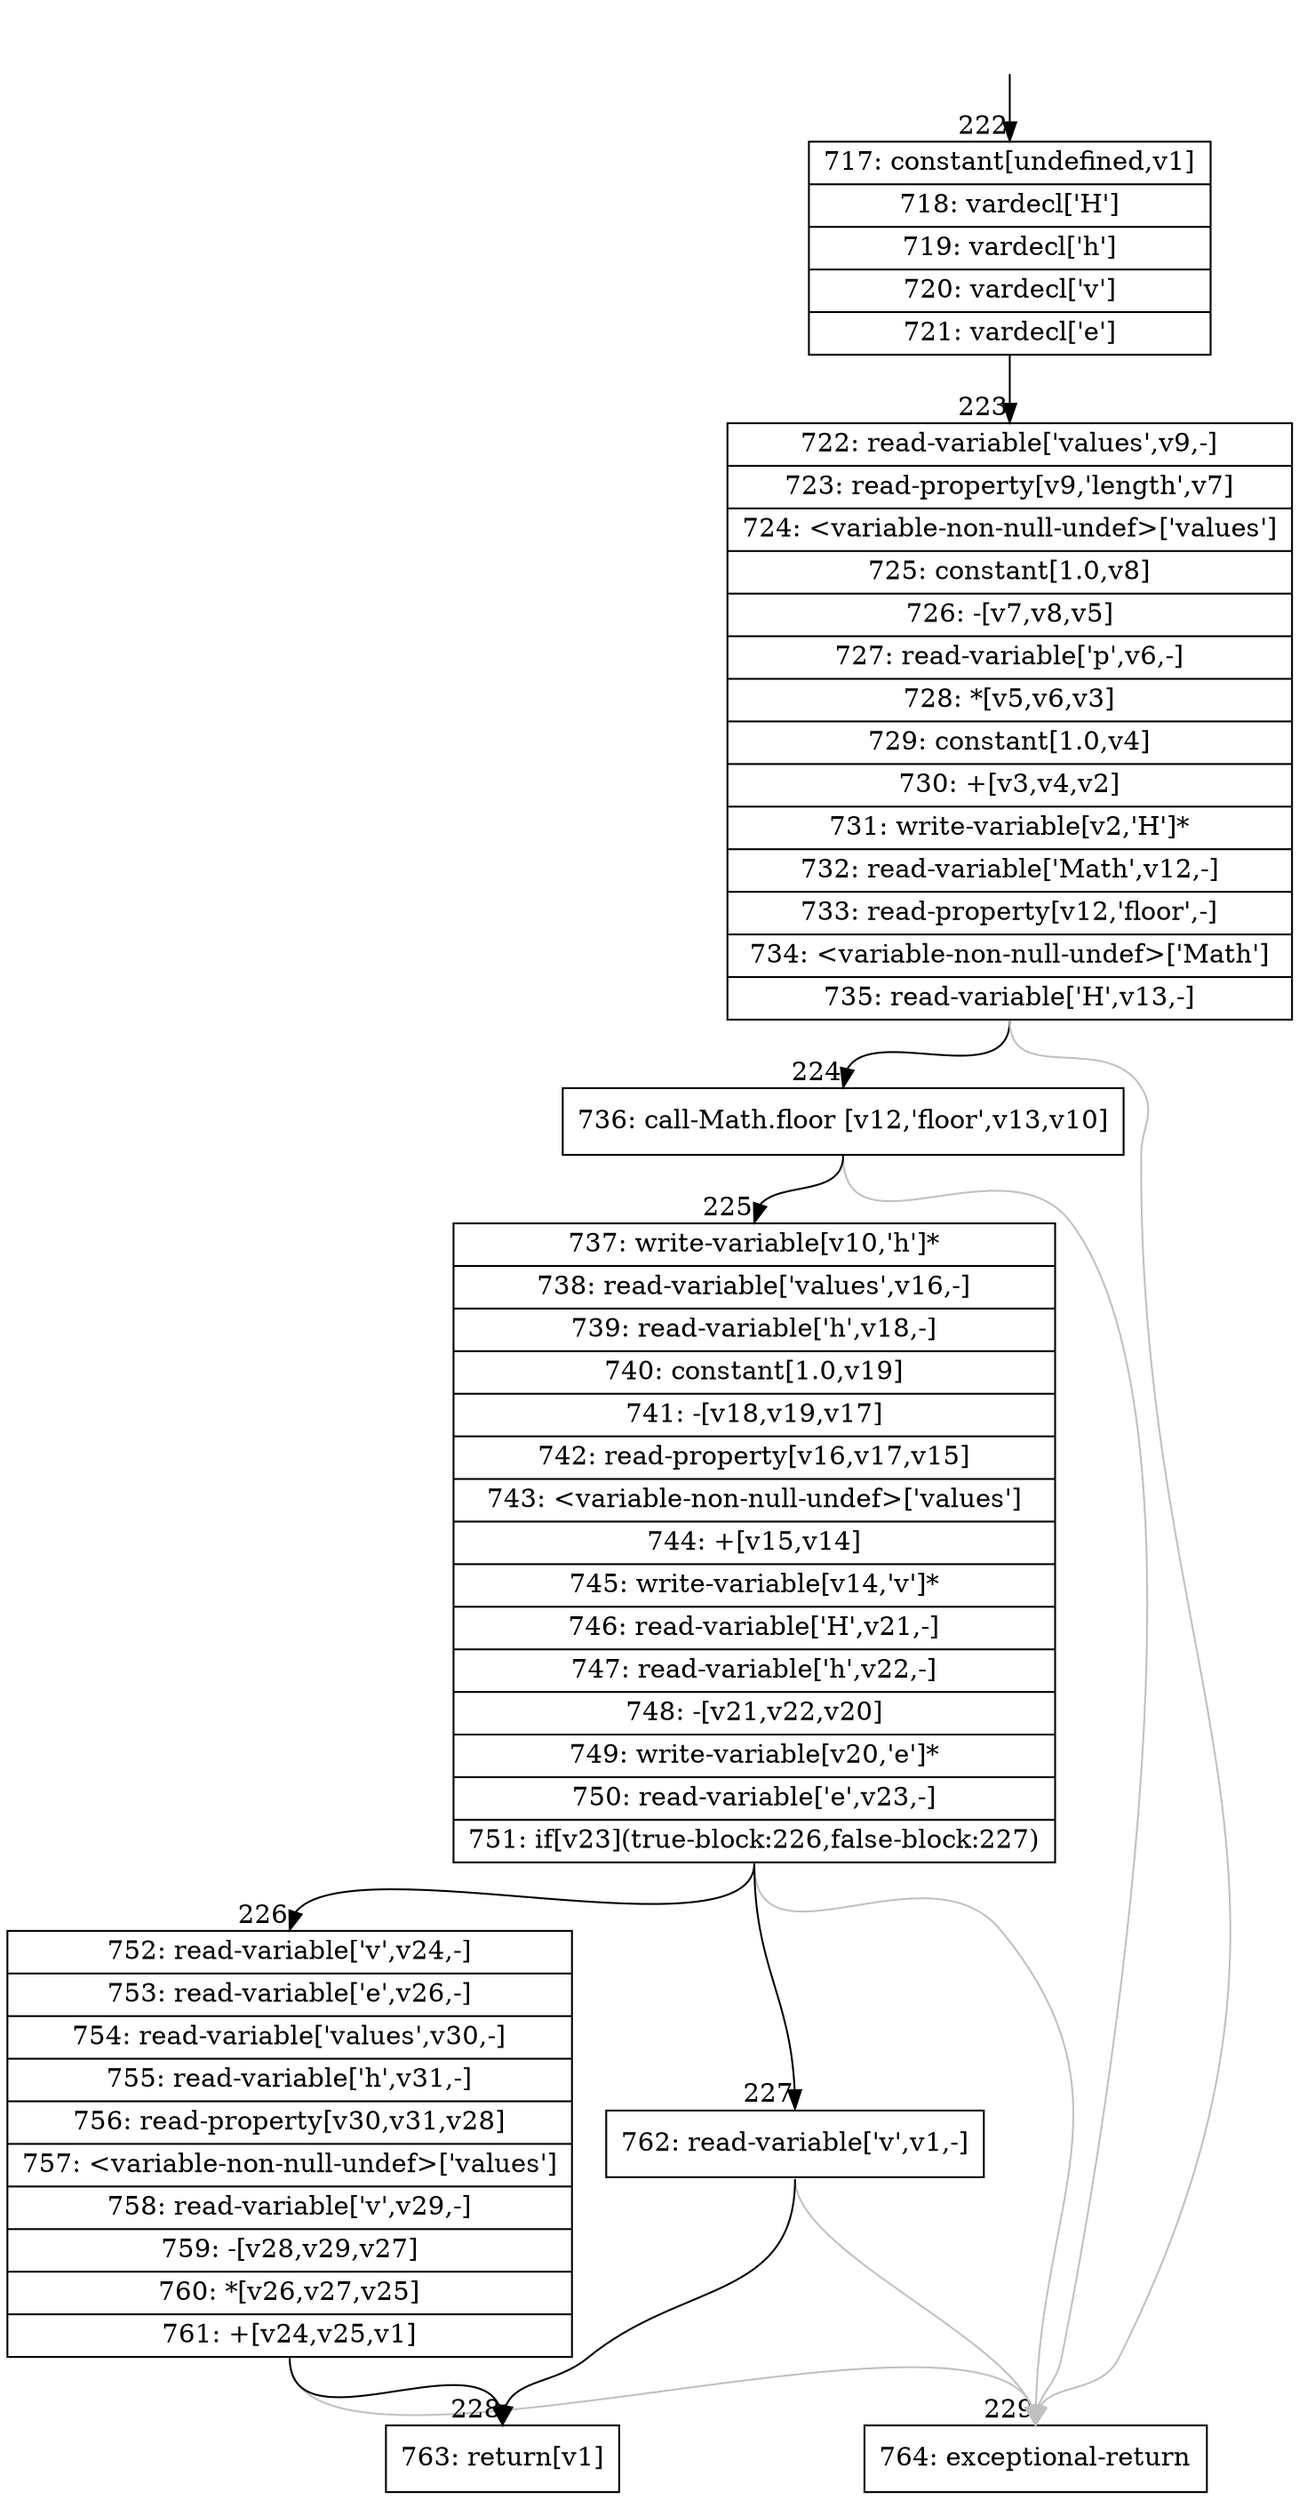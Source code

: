 digraph {
rankdir="TD"
BB_entry19[shape=none,label=""];
BB_entry19 -> BB222 [tailport=s, headport=n, headlabel="    222"]
BB222 [shape=record label="{717: constant[undefined,v1]|718: vardecl['H']|719: vardecl['h']|720: vardecl['v']|721: vardecl['e']}" ] 
BB222 -> BB223 [tailport=s, headport=n, headlabel="      223"]
BB223 [shape=record label="{722: read-variable['values',v9,-]|723: read-property[v9,'length',v7]|724: \<variable-non-null-undef\>['values']|725: constant[1.0,v8]|726: -[v7,v8,v5]|727: read-variable['p',v6,-]|728: *[v5,v6,v3]|729: constant[1.0,v4]|730: +[v3,v4,v2]|731: write-variable[v2,'H']*|732: read-variable['Math',v12,-]|733: read-property[v12,'floor',-]|734: \<variable-non-null-undef\>['Math']|735: read-variable['H',v13,-]}" ] 
BB223 -> BB224 [tailport=s, headport=n, headlabel="      224"]
BB223 -> BB229 [tailport=s, headport=n, color=gray, headlabel="      229"]
BB224 [shape=record label="{736: call-Math.floor [v12,'floor',v13,v10]}" ] 
BB224 -> BB225 [tailport=s, headport=n, headlabel="      225"]
BB224 -> BB229 [tailport=s, headport=n, color=gray]
BB225 [shape=record label="{737: write-variable[v10,'h']*|738: read-variable['values',v16,-]|739: read-variable['h',v18,-]|740: constant[1.0,v19]|741: -[v18,v19,v17]|742: read-property[v16,v17,v15]|743: \<variable-non-null-undef\>['values']|744: +[v15,v14]|745: write-variable[v14,'v']*|746: read-variable['H',v21,-]|747: read-variable['h',v22,-]|748: -[v21,v22,v20]|749: write-variable[v20,'e']*|750: read-variable['e',v23,-]|751: if[v23](true-block:226,false-block:227)}" ] 
BB225 -> BB226 [tailport=s, headport=n, headlabel="      226"]
BB225 -> BB227 [tailport=s, headport=n, headlabel="      227"]
BB225 -> BB229 [tailport=s, headport=n, color=gray]
BB226 [shape=record label="{752: read-variable['v',v24,-]|753: read-variable['e',v26,-]|754: read-variable['values',v30,-]|755: read-variable['h',v31,-]|756: read-property[v30,v31,v28]|757: \<variable-non-null-undef\>['values']|758: read-variable['v',v29,-]|759: -[v28,v29,v27]|760: *[v26,v27,v25]|761: +[v24,v25,v1]}" ] 
BB226 -> BB228 [tailport=s, headport=n, headlabel="      228"]
BB226 -> BB229 [tailport=s, headport=n, color=gray]
BB227 [shape=record label="{762: read-variable['v',v1,-]}" ] 
BB227 -> BB228 [tailport=s, headport=n]
BB227 -> BB229 [tailport=s, headport=n, color=gray]
BB228 [shape=record label="{763: return[v1]}" ] 
BB229 [shape=record label="{764: exceptional-return}" ] 
//#$~ 135
}
